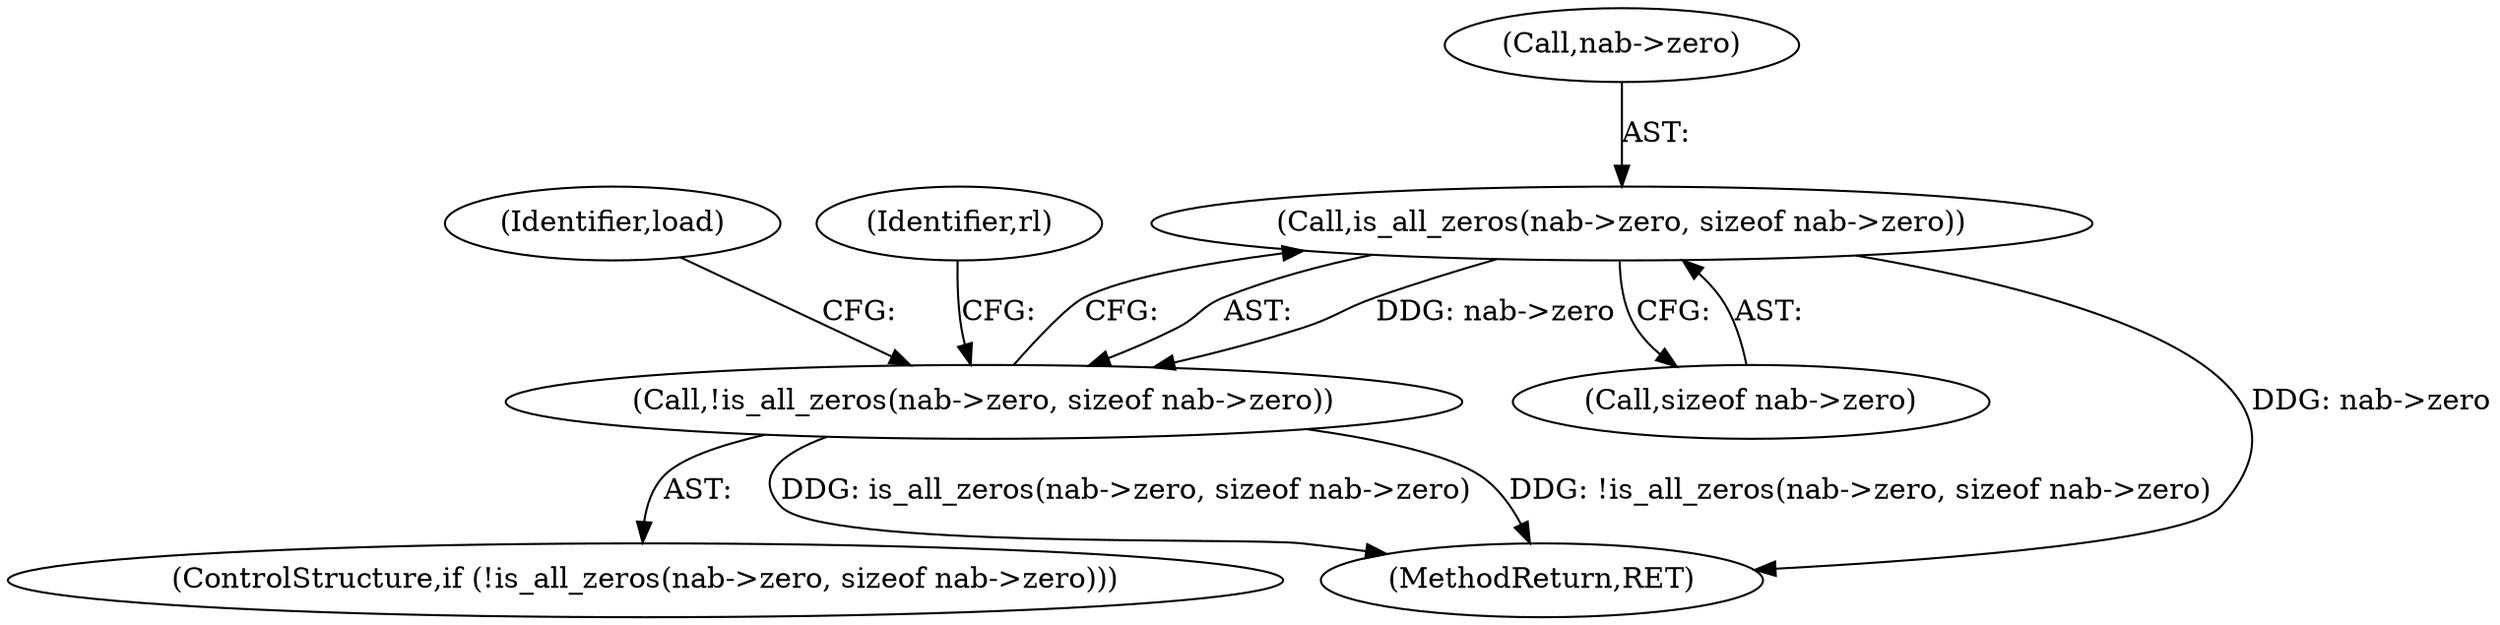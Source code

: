 digraph "0_ovs_9237a63c47bd314b807cda0bd2216264e82edbe8@pointer" {
"1000238" [label="(Call,is_all_zeros(nab->zero, sizeof nab->zero))"];
"1000237" [label="(Call,!is_all_zeros(nab->zero, sizeof nab->zero))"];
"1000242" [label="(Call,sizeof nab->zero)"];
"1000415" [label="(MethodReturn,RET)"];
"1000236" [label="(ControlStructure,if (!is_all_zeros(nab->zero, sizeof nab->zero)))"];
"1000255" [label="(Identifier,load)"];
"1000239" [label="(Call,nab->zero)"];
"1000237" [label="(Call,!is_all_zeros(nab->zero, sizeof nab->zero))"];
"1000238" [label="(Call,is_all_zeros(nab->zero, sizeof nab->zero))"];
"1000249" [label="(Identifier,rl)"];
"1000238" -> "1000237"  [label="AST: "];
"1000238" -> "1000242"  [label="CFG: "];
"1000239" -> "1000238"  [label="AST: "];
"1000242" -> "1000238"  [label="AST: "];
"1000237" -> "1000238"  [label="CFG: "];
"1000238" -> "1000415"  [label="DDG: nab->zero"];
"1000238" -> "1000237"  [label="DDG: nab->zero"];
"1000237" -> "1000236"  [label="AST: "];
"1000249" -> "1000237"  [label="CFG: "];
"1000255" -> "1000237"  [label="CFG: "];
"1000237" -> "1000415"  [label="DDG: !is_all_zeros(nab->zero, sizeof nab->zero)"];
"1000237" -> "1000415"  [label="DDG: is_all_zeros(nab->zero, sizeof nab->zero)"];
}
